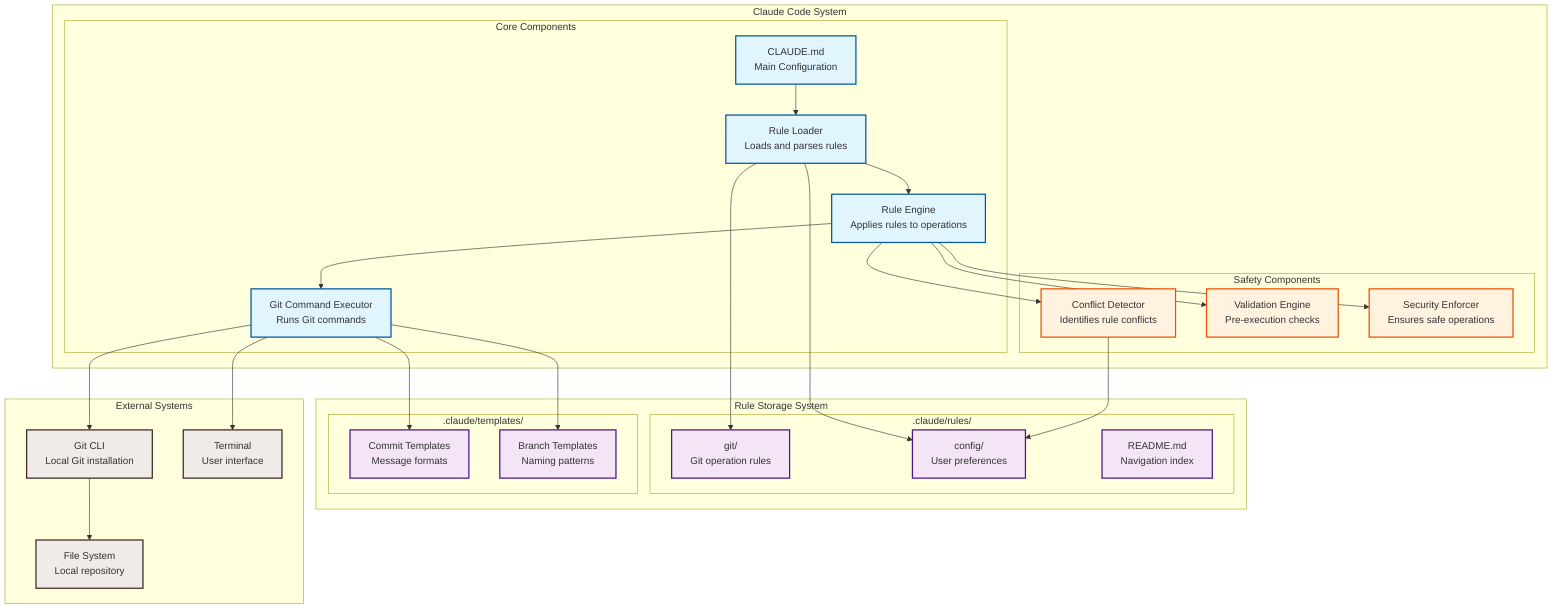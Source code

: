 graph TB
    subgraph "Claude Code System"
        subgraph "Core Components"
            A[CLAUDE.md<br/>Main Configuration]
            B[Rule Loader<br/>Loads and parses rules]
            C[Rule Engine<br/>Applies rules to operations]
            D[Git Command Executor<br/>Runs Git commands]
        end
        
        subgraph "Safety Components"
            E[Conflict Detector<br/>Identifies rule conflicts]
            F[Validation Engine<br/>Pre-execution checks]
            G[Security Enforcer<br/>Ensures safe operations]
        end
    end
    
    subgraph "Rule Storage System"
        subgraph ".claude/rules/"
            H[git/<br/>Git operation rules]
            I[config/<br/>User preferences]
            J[README.md<br/>Navigation index]
        end
        
        subgraph ".claude/templates/"
            K[Commit Templates<br/>Message formats]
            L[Branch Templates<br/>Naming patterns]
        end
    end
    
    subgraph "External Systems"
        M[Git CLI<br/>Local Git installation]
        N[File System<br/>Local repository]
        O[Terminal<br/>User interface]
    end
    
    %% Relationships
    A --> B
    B --> H
    B --> I
    B --> C
    C --> E
    C --> F
    C --> G
    C --> D
    D --> M
    D --> K
    D --> L
    M --> N
    D --> O
    E --> I
    
    %% Styling
    classDef core fill:#e1f5fe,stroke:#01579b,stroke-width:2px
    classDef safety fill:#fff3e0,stroke:#e65100,stroke-width:2px
    classDef storage fill:#f3e5f5,stroke:#4a148c,stroke-width:2px
    classDef external fill:#efebe9,stroke:#3e2723,stroke-width:2px
    
    class A,B,C,D core
    class E,F,G safety
    class H,I,J,K,L storage
    class M,N,O external